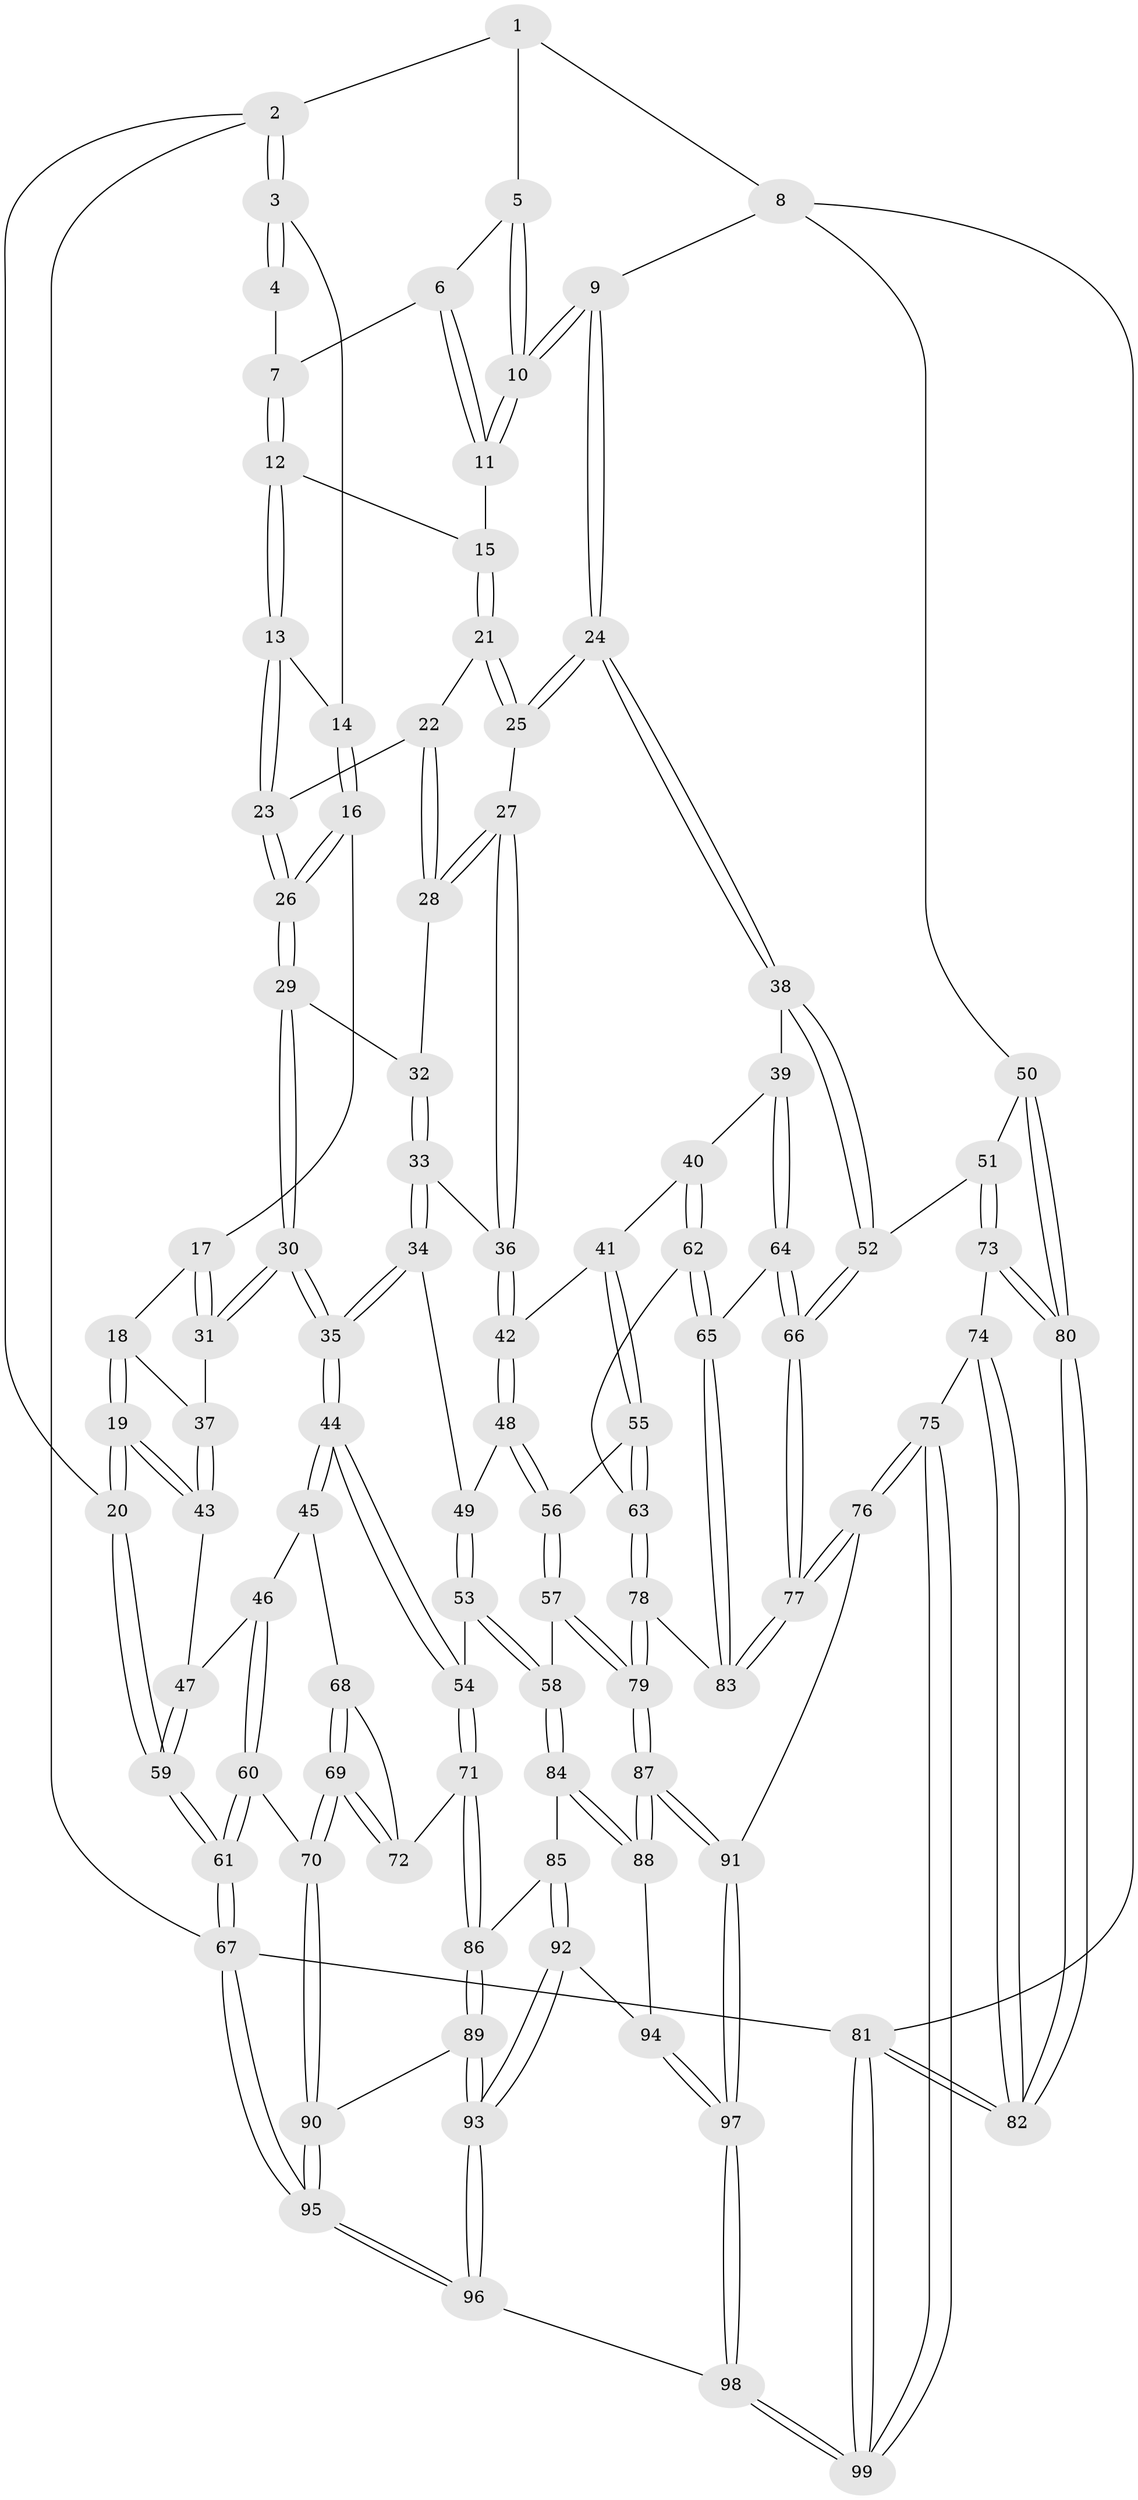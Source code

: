 // coarse degree distribution, {5: 0.23333333333333334, 6: 0.15, 4: 0.48333333333333334, 3: 0.11666666666666667, 7: 0.016666666666666666}
// Generated by graph-tools (version 1.1) at 2025/42/03/06/25 10:42:31]
// undirected, 99 vertices, 244 edges
graph export_dot {
graph [start="1"]
  node [color=gray90,style=filled];
  1 [pos="+0.8210469084339358+0"];
  2 [pos="+0+0"];
  3 [pos="+0+0"];
  4 [pos="+0.3187533674808049+0"];
  5 [pos="+0.7862822781765202+0"];
  6 [pos="+0.48803786910809843+0.07317085217318799"];
  7 [pos="+0.3849423273140371+0.03539453087431532"];
  8 [pos="+1+0.2551394770885435"];
  9 [pos="+0.7678330584703782+0.23769495720895345"];
  10 [pos="+0.7391760390741822+0.16793262845763512"];
  11 [pos="+0.666888240625037+0.16100357725235448"];
  12 [pos="+0.3798389948525532+0.11605834357358086"];
  13 [pos="+0.31739922741462356+0.24416578616044693"];
  14 [pos="+0.10517393491262014+0.07085857536759303"];
  15 [pos="+0.5001917906563079+0.21648610789865388"];
  16 [pos="+0.16960276966763052+0.29146313820314723"];
  17 [pos="+0.15347880813607404+0.3036537434667204"];
  18 [pos="+0+0.31786036791635686"];
  19 [pos="+0+0.300843594108021"];
  20 [pos="+0+0.2994558484970282"];
  21 [pos="+0.4710324501419758+0.2967453513199846"];
  22 [pos="+0.4235664880739927+0.2987177502433095"];
  23 [pos="+0.31356405837058177+0.2792445774031549"];
  24 [pos="+0.7258658483420241+0.36914016315188675"];
  25 [pos="+0.5261048266487629+0.34744594713743265"];
  26 [pos="+0.30582214014914155+0.2891623707623296"];
  27 [pos="+0.4556524911119878+0.4309083842185783"];
  28 [pos="+0.4339876487962733+0.413192664176529"];
  29 [pos="+0.30803027531882393+0.33984256782656097"];
  30 [pos="+0.22775099356339473+0.45407723384406523"];
  31 [pos="+0.15763223807458582+0.4427732383213561"];
  32 [pos="+0.3352770503044901+0.37619323087892975"];
  33 [pos="+0.357964957850408+0.4878365707655598"];
  34 [pos="+0.3515853857309461+0.49668499051253295"];
  35 [pos="+0.26323988456889597+0.5192535668086952"];
  36 [pos="+0.45646597401661776+0.46736273568877434"];
  37 [pos="+0.15706402056122848+0.4430841512211186"];
  38 [pos="+0.7330814432559568+0.44945418168023316"];
  39 [pos="+0.6045591744350367+0.5301323608782089"];
  40 [pos="+0.5954523224356522+0.5314954841642627"];
  41 [pos="+0.5093962734112074+0.5220972563666476"];
  42 [pos="+0.5001591807660243+0.5188161577597291"];
  43 [pos="+0.1006016393182265+0.4990407386675715"];
  44 [pos="+0.24204533501907669+0.5990344753839979"];
  45 [pos="+0.1288128409093147+0.5828357861654868"];
  46 [pos="+0.10604575687499285+0.5620026358637183"];
  47 [pos="+0.10382432409081166+0.5588260040670047"];
  48 [pos="+0.40200467789741057+0.5846820889073563"];
  49 [pos="+0.3690671021785842+0.5353638425561017"];
  50 [pos="+1+0.49167274268752464"];
  51 [pos="+0.7763889783164459+0.485399212287201"];
  52 [pos="+0.7509407274533265+0.4690410001221871"];
  53 [pos="+0.27477674436623317+0.6245761594334274"];
  54 [pos="+0.2473994332956377+0.6082004262278223"];
  55 [pos="+0.47055516441624357+0.636435282986065"];
  56 [pos="+0.39053051026279795+0.6271428828470318"];
  57 [pos="+0.3837938194626011+0.6344272198611205"];
  58 [pos="+0.31364120028509873+0.6521185685261743"];
  59 [pos="+0+0.6267408713598108"];
  60 [pos="+0+0.7219952894333758"];
  61 [pos="+0+0.6875264573405616"];
  62 [pos="+0.5077052781757374+0.6604937835673078"];
  63 [pos="+0.5008469033799477+0.6629068928315249"];
  64 [pos="+0.605458928858227+0.624309253054681"];
  65 [pos="+0.5876186374548689+0.6951997366053925"];
  66 [pos="+0.6993572675397713+0.7027952994156671"];
  67 [pos="+0+1"];
  68 [pos="+0.1287987711164688+0.582907311141283"];
  69 [pos="+0.060303220813726154+0.7254046959584837"];
  70 [pos="+0.04650730102162401+0.7414557436746996"];
  71 [pos="+0.1937018135368945+0.7004449612660526"];
  72 [pos="+0.14330158883842195+0.6779665084733374"];
  73 [pos="+0.867793776391972+0.6680652423060696"];
  74 [pos="+0.8633110882265451+0.6812348098665649"];
  75 [pos="+0.7144459911955298+0.8918884017373123"];
  76 [pos="+0.7037561193861269+0.8820219880133982"];
  77 [pos="+0.6994241118851464+0.8690399775486307"];
  78 [pos="+0.47544184176254295+0.7257779518414454"];
  79 [pos="+0.45101228216002726+0.7509297642624562"];
  80 [pos="+1+0.6386545884160658"];
  81 [pos="+1+1"];
  82 [pos="+1+1"];
  83 [pos="+0.5951137575842672+0.7224132393786892"];
  84 [pos="+0.31167957012228736+0.7371502033274083"];
  85 [pos="+0.2710684635243332+0.7713380945787588"];
  86 [pos="+0.1922334120596175+0.7365302084077914"];
  87 [pos="+0.44011286562465635+0.7972483981877816"];
  88 [pos="+0.42827169508972435+0.7983553617795657"];
  89 [pos="+0.12784627165135418+0.7825158478633327"];
  90 [pos="+0.057956399184420034+0.7529297572674899"];
  91 [pos="+0.49378913993656603+0.8473124547066334"];
  92 [pos="+0.2623184191497239+0.852633644224477"];
  93 [pos="+0.19696559905224337+0.9471869497587337"];
  94 [pos="+0.3732392983720042+0.8420932401734065"];
  95 [pos="+0+1"];
  96 [pos="+0.1601146817111097+1"];
  97 [pos="+0.3335301181477147+1"];
  98 [pos="+0.3008236417807821+1"];
  99 [pos="+0.8916170738509681+1"];
  1 -- 2;
  1 -- 5;
  1 -- 8;
  2 -- 3;
  2 -- 3;
  2 -- 20;
  2 -- 67;
  3 -- 4;
  3 -- 4;
  3 -- 14;
  4 -- 7;
  5 -- 6;
  5 -- 10;
  5 -- 10;
  6 -- 7;
  6 -- 11;
  6 -- 11;
  7 -- 12;
  7 -- 12;
  8 -- 9;
  8 -- 50;
  8 -- 81;
  9 -- 10;
  9 -- 10;
  9 -- 24;
  9 -- 24;
  10 -- 11;
  10 -- 11;
  11 -- 15;
  12 -- 13;
  12 -- 13;
  12 -- 15;
  13 -- 14;
  13 -- 23;
  13 -- 23;
  14 -- 16;
  14 -- 16;
  15 -- 21;
  15 -- 21;
  16 -- 17;
  16 -- 26;
  16 -- 26;
  17 -- 18;
  17 -- 31;
  17 -- 31;
  18 -- 19;
  18 -- 19;
  18 -- 37;
  19 -- 20;
  19 -- 20;
  19 -- 43;
  19 -- 43;
  20 -- 59;
  20 -- 59;
  21 -- 22;
  21 -- 25;
  21 -- 25;
  22 -- 23;
  22 -- 28;
  22 -- 28;
  23 -- 26;
  23 -- 26;
  24 -- 25;
  24 -- 25;
  24 -- 38;
  24 -- 38;
  25 -- 27;
  26 -- 29;
  26 -- 29;
  27 -- 28;
  27 -- 28;
  27 -- 36;
  27 -- 36;
  28 -- 32;
  29 -- 30;
  29 -- 30;
  29 -- 32;
  30 -- 31;
  30 -- 31;
  30 -- 35;
  30 -- 35;
  31 -- 37;
  32 -- 33;
  32 -- 33;
  33 -- 34;
  33 -- 34;
  33 -- 36;
  34 -- 35;
  34 -- 35;
  34 -- 49;
  35 -- 44;
  35 -- 44;
  36 -- 42;
  36 -- 42;
  37 -- 43;
  37 -- 43;
  38 -- 39;
  38 -- 52;
  38 -- 52;
  39 -- 40;
  39 -- 64;
  39 -- 64;
  40 -- 41;
  40 -- 62;
  40 -- 62;
  41 -- 42;
  41 -- 55;
  41 -- 55;
  42 -- 48;
  42 -- 48;
  43 -- 47;
  44 -- 45;
  44 -- 45;
  44 -- 54;
  44 -- 54;
  45 -- 46;
  45 -- 68;
  46 -- 47;
  46 -- 60;
  46 -- 60;
  47 -- 59;
  47 -- 59;
  48 -- 49;
  48 -- 56;
  48 -- 56;
  49 -- 53;
  49 -- 53;
  50 -- 51;
  50 -- 80;
  50 -- 80;
  51 -- 52;
  51 -- 73;
  51 -- 73;
  52 -- 66;
  52 -- 66;
  53 -- 54;
  53 -- 58;
  53 -- 58;
  54 -- 71;
  54 -- 71;
  55 -- 56;
  55 -- 63;
  55 -- 63;
  56 -- 57;
  56 -- 57;
  57 -- 58;
  57 -- 79;
  57 -- 79;
  58 -- 84;
  58 -- 84;
  59 -- 61;
  59 -- 61;
  60 -- 61;
  60 -- 61;
  60 -- 70;
  61 -- 67;
  61 -- 67;
  62 -- 63;
  62 -- 65;
  62 -- 65;
  63 -- 78;
  63 -- 78;
  64 -- 65;
  64 -- 66;
  64 -- 66;
  65 -- 83;
  65 -- 83;
  66 -- 77;
  66 -- 77;
  67 -- 95;
  67 -- 95;
  67 -- 81;
  68 -- 69;
  68 -- 69;
  68 -- 72;
  69 -- 70;
  69 -- 70;
  69 -- 72;
  69 -- 72;
  70 -- 90;
  70 -- 90;
  71 -- 72;
  71 -- 86;
  71 -- 86;
  73 -- 74;
  73 -- 80;
  73 -- 80;
  74 -- 75;
  74 -- 82;
  74 -- 82;
  75 -- 76;
  75 -- 76;
  75 -- 99;
  75 -- 99;
  76 -- 77;
  76 -- 77;
  76 -- 91;
  77 -- 83;
  77 -- 83;
  78 -- 79;
  78 -- 79;
  78 -- 83;
  79 -- 87;
  79 -- 87;
  80 -- 82;
  80 -- 82;
  81 -- 82;
  81 -- 82;
  81 -- 99;
  81 -- 99;
  84 -- 85;
  84 -- 88;
  84 -- 88;
  85 -- 86;
  85 -- 92;
  85 -- 92;
  86 -- 89;
  86 -- 89;
  87 -- 88;
  87 -- 88;
  87 -- 91;
  87 -- 91;
  88 -- 94;
  89 -- 90;
  89 -- 93;
  89 -- 93;
  90 -- 95;
  90 -- 95;
  91 -- 97;
  91 -- 97;
  92 -- 93;
  92 -- 93;
  92 -- 94;
  93 -- 96;
  93 -- 96;
  94 -- 97;
  94 -- 97;
  95 -- 96;
  95 -- 96;
  96 -- 98;
  97 -- 98;
  97 -- 98;
  98 -- 99;
  98 -- 99;
}
